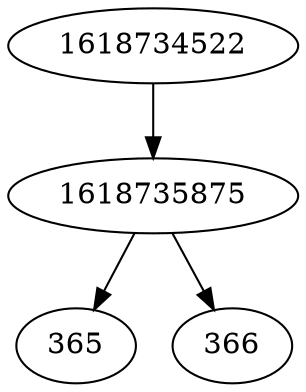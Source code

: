 strict digraph  {
1618734522;
1618735875;
365;
366;
1618734522 -> 1618735875;
1618735875 -> 365;
1618735875 -> 366;
}
